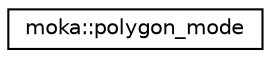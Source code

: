 digraph "Graphical Class Hierarchy"
{
 // LATEX_PDF_SIZE
  edge [fontname="Helvetica",fontsize="10",labelfontname="Helvetica",labelfontsize="10"];
  node [fontname="Helvetica",fontsize="10",shape=record];
  rankdir="LR";
  Node0 [label="moka::polygon_mode",height=0.2,width=0.4,color="black", fillcolor="white", style="filled",URL="$structmoka_1_1polygon__mode.html",tooltip="The polygon mode to use with a material."];
}
